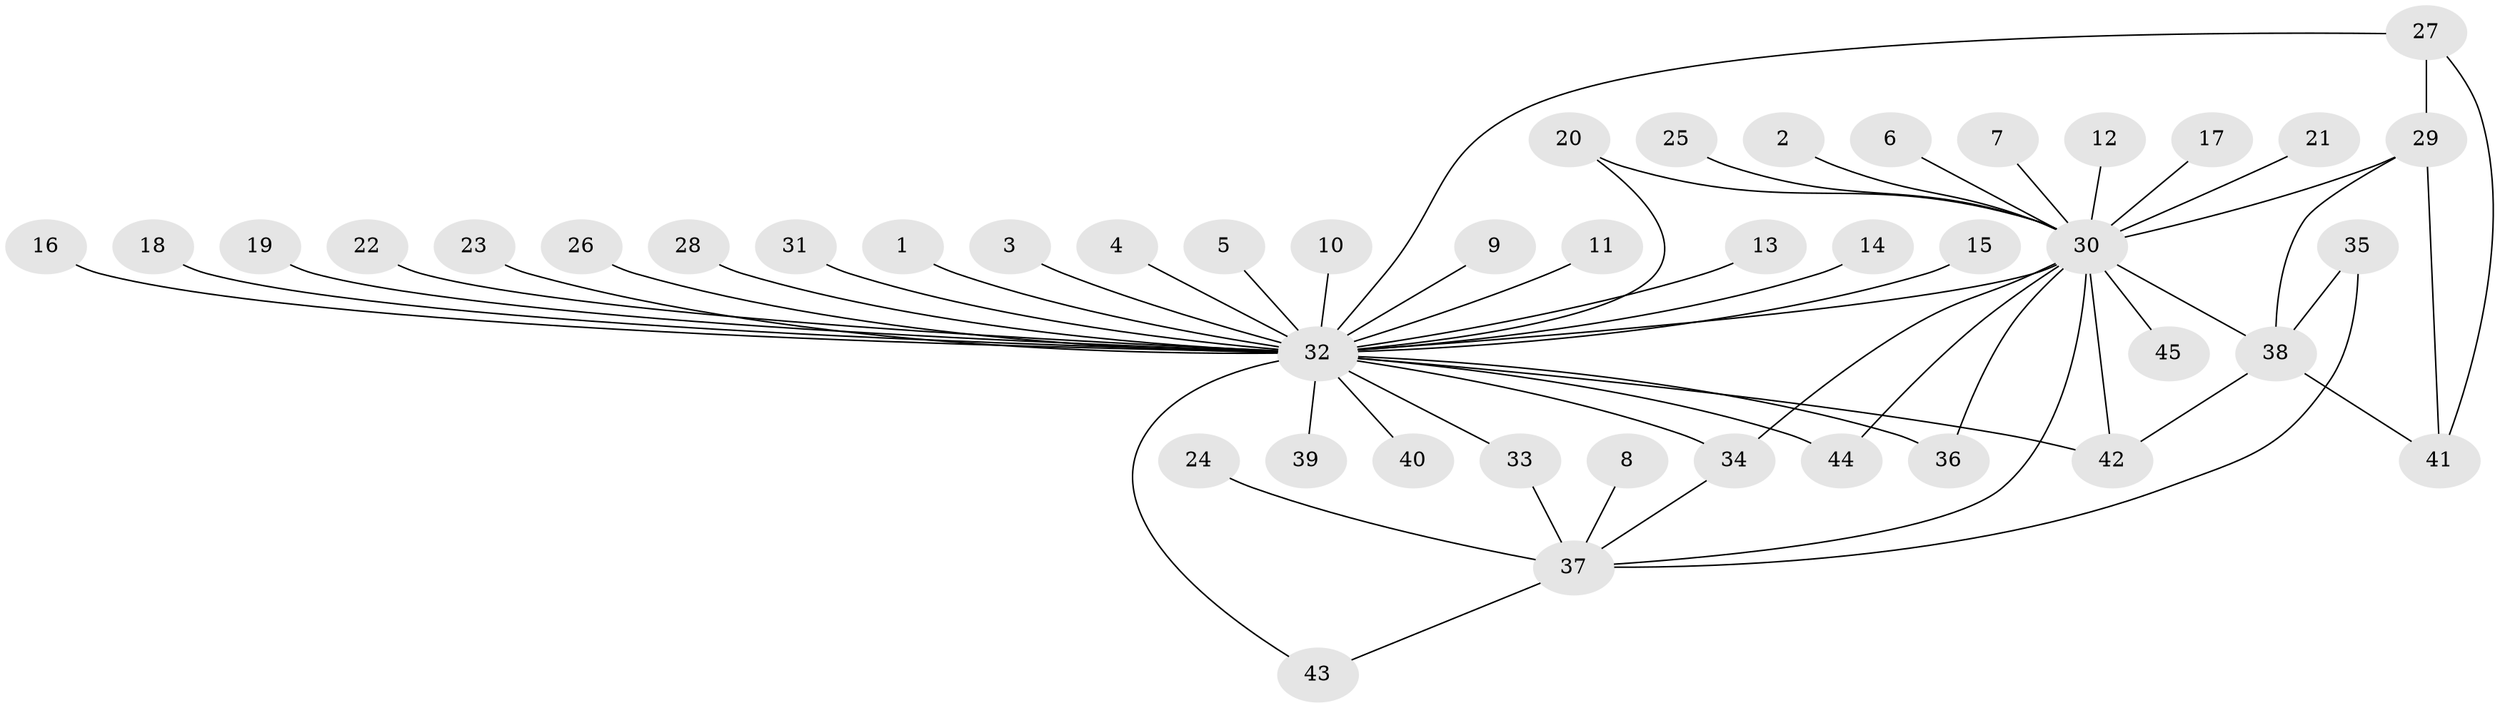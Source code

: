 // original degree distribution, {3: 0.05405405405405406, 39: 0.006756756756756757, 2: 0.1554054054054054, 1: 0.6621621621621622, 24: 0.006756756756756757, 11: 0.006756756756756757, 6: 0.006756756756756757, 5: 0.04054054054054054, 9: 0.006756756756756757, 4: 0.033783783783783786, 8: 0.006756756756756757, 14: 0.006756756756756757, 7: 0.006756756756756757}
// Generated by graph-tools (version 1.1) at 2025/36/03/04/25 23:36:52]
// undirected, 45 vertices, 58 edges
graph export_dot {
  node [color=gray90,style=filled];
  1;
  2;
  3;
  4;
  5;
  6;
  7;
  8;
  9;
  10;
  11;
  12;
  13;
  14;
  15;
  16;
  17;
  18;
  19;
  20;
  21;
  22;
  23;
  24;
  25;
  26;
  27;
  28;
  29;
  30;
  31;
  32;
  33;
  34;
  35;
  36;
  37;
  38;
  39;
  40;
  41;
  42;
  43;
  44;
  45;
  1 -- 32 [weight=1.0];
  2 -- 30 [weight=1.0];
  3 -- 32 [weight=1.0];
  4 -- 32 [weight=1.0];
  5 -- 32 [weight=1.0];
  6 -- 30 [weight=1.0];
  7 -- 30 [weight=1.0];
  8 -- 37 [weight=1.0];
  9 -- 32 [weight=1.0];
  10 -- 32 [weight=1.0];
  11 -- 32 [weight=1.0];
  12 -- 30 [weight=1.0];
  13 -- 32 [weight=1.0];
  14 -- 32 [weight=1.0];
  15 -- 32 [weight=1.0];
  16 -- 32 [weight=1.0];
  17 -- 30 [weight=1.0];
  18 -- 32 [weight=1.0];
  19 -- 32 [weight=1.0];
  20 -- 30 [weight=1.0];
  20 -- 32 [weight=1.0];
  21 -- 30 [weight=1.0];
  22 -- 32 [weight=1.0];
  23 -- 32 [weight=1.0];
  24 -- 37 [weight=1.0];
  25 -- 30 [weight=1.0];
  26 -- 32 [weight=1.0];
  27 -- 29 [weight=1.0];
  27 -- 32 [weight=1.0];
  27 -- 41 [weight=1.0];
  28 -- 32 [weight=1.0];
  29 -- 30 [weight=1.0];
  29 -- 38 [weight=1.0];
  29 -- 41 [weight=1.0];
  30 -- 32 [weight=1.0];
  30 -- 34 [weight=1.0];
  30 -- 36 [weight=1.0];
  30 -- 37 [weight=1.0];
  30 -- 38 [weight=1.0];
  30 -- 42 [weight=1.0];
  30 -- 44 [weight=1.0];
  30 -- 45 [weight=1.0];
  31 -- 32 [weight=1.0];
  32 -- 33 [weight=1.0];
  32 -- 34 [weight=1.0];
  32 -- 36 [weight=1.0];
  32 -- 39 [weight=1.0];
  32 -- 40 [weight=1.0];
  32 -- 42 [weight=1.0];
  32 -- 43 [weight=2.0];
  32 -- 44 [weight=1.0];
  33 -- 37 [weight=1.0];
  34 -- 37 [weight=1.0];
  35 -- 37 [weight=1.0];
  35 -- 38 [weight=1.0];
  37 -- 43 [weight=2.0];
  38 -- 41 [weight=1.0];
  38 -- 42 [weight=1.0];
}

